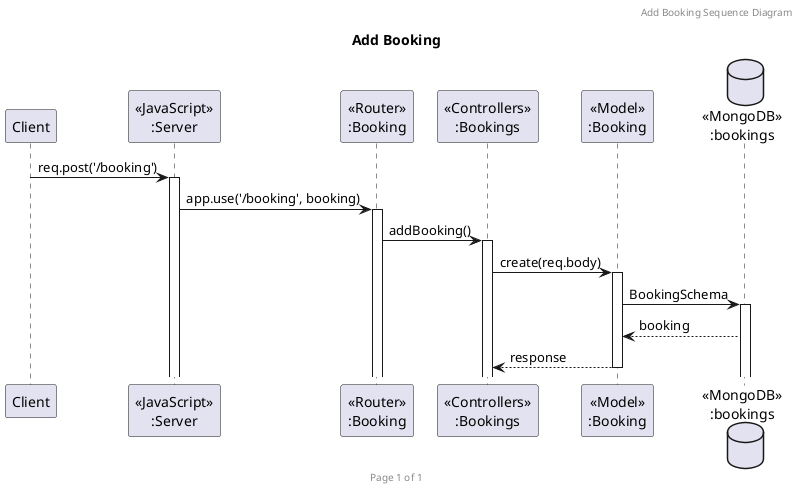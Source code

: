 @startuml Add Booking

header Add Booking Sequence Diagram
footer Page %page% of %lastpage%
title "Add Booking"

participant "Client" as client
participant "<<JavaScript>>\n:Server" as server
participant "<<Router>>\n:Booking" as routerBookings
participant "<<Controllers>>\n:Bookings" as controllersBookings
participant "<<Model>>\n:Booking" as modelBooking
database "<<MongoDB>>\n:bookings" as BookingsDatabase

client -> server ++:req.post('/booking')
server -> routerBookings ++:app.use('/booking', booking)
routerBookings -> controllersBookings ++:addBooking()
controllersBookings -> modelBooking ++:create(req.body)
modelBooking -> BookingsDatabase ++: BookingSchema
BookingsDatabase --> modelBooking: booking
controllersBookings <-- modelBooking --: response

@enduml
